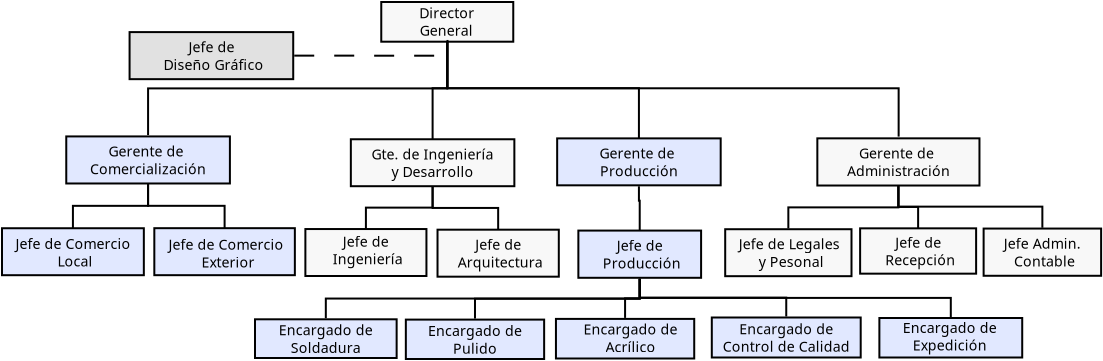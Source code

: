<?xml version="1.0" encoding="UTF-8"?>
<dia:diagram xmlns:dia="http://www.lysator.liu.se/~alla/dia/">
  <dia:layer name="Fondo" visible="true" active="true">
    <dia:object type="Standard - Box" version="0" id="O0">
      <dia:attribute name="obj_pos">
        <dia:point val="24.7,-28.785"/>
      </dia:attribute>
      <dia:attribute name="obj_bb">
        <dia:rectangle val="24.65,-28.835;31.35,-26.75"/>
      </dia:attribute>
      <dia:attribute name="elem_corner">
        <dia:point val="24.7,-28.785"/>
      </dia:attribute>
      <dia:attribute name="elem_width">
        <dia:real val="6.6"/>
      </dia:attribute>
      <dia:attribute name="elem_height">
        <dia:real val="1.985"/>
      </dia:attribute>
      <dia:attribute name="border_width">
        <dia:real val="0.1"/>
      </dia:attribute>
      <dia:attribute name="inner_color">
        <dia:color val="#f8f8f8"/>
      </dia:attribute>
      <dia:attribute name="show_background">
        <dia:boolean val="true"/>
      </dia:attribute>
    </dia:object>
    <dia:object type="Standard - Text" version="1" id="O1">
      <dia:attribute name="obj_pos">
        <dia:point val="28,-27.793"/>
      </dia:attribute>
      <dia:attribute name="obj_bb">
        <dia:rectangle val="28,-28.205;28,-27.38"/>
      </dia:attribute>
      <dia:attribute name="text">
        <dia:composite type="text">
          <dia:attribute name="string">
            <dia:string>##</dia:string>
          </dia:attribute>
          <dia:attribute name="font">
            <dia:font family="sans" style="0" name="Helvetica"/>
          </dia:attribute>
          <dia:attribute name="height">
            <dia:real val="0.885"/>
          </dia:attribute>
          <dia:attribute name="pos">
            <dia:point val="28,-27.547"/>
          </dia:attribute>
          <dia:attribute name="color">
            <dia:color val="#000000"/>
          </dia:attribute>
          <dia:attribute name="alignment">
            <dia:enum val="0"/>
          </dia:attribute>
        </dia:composite>
      </dia:attribute>
      <dia:attribute name="valign">
        <dia:enum val="2"/>
      </dia:attribute>
      <dia:connections>
        <dia:connection handle="0" to="O0" connection="8"/>
      </dia:connections>
    </dia:object>
    <dia:object type="Standard - Text" version="1" id="O2">
      <dia:attribute name="obj_pos">
        <dia:point val="28,-27.793"/>
      </dia:attribute>
      <dia:attribute name="obj_bb">
        <dia:rectangle val="28,-28.205;28,-27.38"/>
      </dia:attribute>
      <dia:attribute name="text">
        <dia:composite type="text">
          <dia:attribute name="string">
            <dia:string>##</dia:string>
          </dia:attribute>
          <dia:attribute name="font">
            <dia:font family="sans" style="0" name="Helvetica"/>
          </dia:attribute>
          <dia:attribute name="height">
            <dia:real val="0.885"/>
          </dia:attribute>
          <dia:attribute name="pos">
            <dia:point val="28,-27.547"/>
          </dia:attribute>
          <dia:attribute name="color">
            <dia:color val="#000000"/>
          </dia:attribute>
          <dia:attribute name="alignment">
            <dia:enum val="0"/>
          </dia:attribute>
        </dia:composite>
      </dia:attribute>
      <dia:attribute name="valign">
        <dia:enum val="2"/>
      </dia:attribute>
      <dia:connections>
        <dia:connection handle="0" to="O0" connection="8"/>
      </dia:connections>
    </dia:object>
    <dia:object type="Standard - ZigZagLine" version="1" id="O3">
      <dia:attribute name="obj_pos">
        <dia:point val="28,-26.8"/>
      </dia:attribute>
      <dia:attribute name="obj_bb">
        <dia:rectangle val="12.991,-26.85;28.05,-22.08"/>
      </dia:attribute>
      <dia:attribute name="orth_points">
        <dia:point val="28,-26.8"/>
        <dia:point val="28,-24.465"/>
        <dia:point val="13.041,-24.465"/>
        <dia:point val="13.041,-22.13"/>
      </dia:attribute>
      <dia:attribute name="orth_orient">
        <dia:enum val="1"/>
        <dia:enum val="0"/>
        <dia:enum val="1"/>
      </dia:attribute>
      <dia:attribute name="autorouting">
        <dia:boolean val="true"/>
      </dia:attribute>
      <dia:attribute name="line_width">
        <dia:real val="0.1"/>
      </dia:attribute>
      <dia:connections>
        <dia:connection handle="0" to="O0" connection="6"/>
      </dia:connections>
    </dia:object>
    <dia:object type="Standard - ZigZagLine" version="1" id="O4">
      <dia:attribute name="obj_pos">
        <dia:point val="28,-26.8"/>
      </dia:attribute>
      <dia:attribute name="obj_bb">
        <dia:rectangle val="27.217,-26.85;28.05,-21.872"/>
      </dia:attribute>
      <dia:attribute name="orth_points">
        <dia:point val="28,-26.8"/>
        <dia:point val="28,-24.475"/>
        <dia:point val="27.267,-24.475"/>
        <dia:point val="27.267,-21.922"/>
      </dia:attribute>
      <dia:attribute name="orth_orient">
        <dia:enum val="1"/>
        <dia:enum val="0"/>
        <dia:enum val="1"/>
      </dia:attribute>
      <dia:attribute name="autorouting">
        <dia:boolean val="false"/>
      </dia:attribute>
      <dia:attribute name="line_width">
        <dia:real val="0.1"/>
      </dia:attribute>
      <dia:connections>
        <dia:connection handle="0" to="O0" connection="6"/>
        <dia:connection handle="1" to="O39" connection="1"/>
      </dia:connections>
    </dia:object>
    <dia:object type="Standard - ZigZagLine" version="1" id="O5">
      <dia:attribute name="obj_pos">
        <dia:point val="28.012,-26.887"/>
      </dia:attribute>
      <dia:attribute name="obj_bb">
        <dia:rectangle val="27.962,-26.938;50.619,-22.005"/>
      </dia:attribute>
      <dia:attribute name="orth_points">
        <dia:point val="28.012,-26.887"/>
        <dia:point val="28.012,-24.471"/>
        <dia:point val="50.569,-24.471"/>
        <dia:point val="50.569,-22.055"/>
      </dia:attribute>
      <dia:attribute name="orth_orient">
        <dia:enum val="1"/>
        <dia:enum val="0"/>
        <dia:enum val="1"/>
      </dia:attribute>
      <dia:attribute name="autorouting">
        <dia:boolean val="true"/>
      </dia:attribute>
      <dia:attribute name="line_width">
        <dia:real val="0.1"/>
      </dia:attribute>
    </dia:object>
    <dia:object type="Standard - ZigZagLine" version="1" id="O6">
      <dia:attribute name="obj_pos">
        <dia:point val="37.583,-19.57"/>
      </dia:attribute>
      <dia:attribute name="obj_bb">
        <dia:rectangle val="37.533,-19.62;37.673,-17.306"/>
      </dia:attribute>
      <dia:attribute name="orth_points">
        <dia:point val="37.583,-19.57"/>
        <dia:point val="37.583,-18.85"/>
        <dia:point val="37.623,-18.85"/>
        <dia:point val="37.623,-17.356"/>
      </dia:attribute>
      <dia:attribute name="orth_orient">
        <dia:enum val="1"/>
        <dia:enum val="0"/>
        <dia:enum val="1"/>
      </dia:attribute>
      <dia:attribute name="autorouting">
        <dia:boolean val="false"/>
      </dia:attribute>
      <dia:attribute name="line_width">
        <dia:real val="0.1"/>
      </dia:attribute>
      <dia:connections>
        <dia:connection handle="0" to="O11" connection="8"/>
        <dia:connection handle="1" to="O29" connection="1"/>
      </dia:connections>
    </dia:object>
    <dia:object type="Standard - Box" version="0" id="O7">
      <dia:attribute name="obj_pos">
        <dia:point val="12.116,-27.28"/>
      </dia:attribute>
      <dia:attribute name="obj_bb">
        <dia:rectangle val="12.066,-27.33;20.347,-24.878"/>
      </dia:attribute>
      <dia:attribute name="elem_corner">
        <dia:point val="12.116,-27.28"/>
      </dia:attribute>
      <dia:attribute name="elem_width">
        <dia:real val="8.182"/>
      </dia:attribute>
      <dia:attribute name="elem_height">
        <dia:real val="2.353"/>
      </dia:attribute>
      <dia:attribute name="border_width">
        <dia:real val="0.1"/>
      </dia:attribute>
      <dia:attribute name="inner_color">
        <dia:color val="#e1e1e1"/>
      </dia:attribute>
      <dia:attribute name="show_background">
        <dia:boolean val="true"/>
      </dia:attribute>
    </dia:object>
    <dia:object type="Standard - Text" version="1" id="O8">
      <dia:attribute name="obj_pos">
        <dia:point val="27.95,-27.367"/>
      </dia:attribute>
      <dia:attribute name="obj_bb">
        <dia:rectangle val="26.331,-28.665;29.569,-26.07"/>
      </dia:attribute>
      <dia:attribute name="text">
        <dia:composite type="text">
          <dia:attribute name="string">
            <dia:string>#Director
 General 
#</dia:string>
          </dia:attribute>
          <dia:attribute name="font">
            <dia:font family="sans" style="0" name="Helvetica"/>
          </dia:attribute>
          <dia:attribute name="height">
            <dia:real val="0.885"/>
          </dia:attribute>
          <dia:attribute name="pos">
            <dia:point val="27.95,-28.007"/>
          </dia:attribute>
          <dia:attribute name="color">
            <dia:color val="#000000"/>
          </dia:attribute>
          <dia:attribute name="alignment">
            <dia:enum val="1"/>
          </dia:attribute>
        </dia:composite>
      </dia:attribute>
      <dia:attribute name="valign">
        <dia:enum val="2"/>
      </dia:attribute>
    </dia:object>
    <dia:object type="Standard - Text" version="1" id="O9">
      <dia:attribute name="obj_pos">
        <dia:point val="16.206,-26.104"/>
      </dia:attribute>
      <dia:attribute name="obj_bb">
        <dia:rectangle val="13.498,-26.959;18.915,-25.249"/>
      </dia:attribute>
      <dia:attribute name="text">
        <dia:composite type="text">
          <dia:attribute name="string">
            <dia:string>#Jefe de
 Diseño Gráfico#</dia:string>
          </dia:attribute>
          <dia:attribute name="font">
            <dia:font family="sans" style="0" name="Helvetica"/>
          </dia:attribute>
          <dia:attribute name="height">
            <dia:real val="0.885"/>
          </dia:attribute>
          <dia:attribute name="pos">
            <dia:point val="16.206,-26.301"/>
          </dia:attribute>
          <dia:attribute name="color">
            <dia:color val="#000000"/>
          </dia:attribute>
          <dia:attribute name="alignment">
            <dia:enum val="1"/>
          </dia:attribute>
        </dia:composite>
      </dia:attribute>
      <dia:attribute name="valign">
        <dia:enum val="2"/>
      </dia:attribute>
      <dia:connections>
        <dia:connection handle="0" to="O7" connection="8"/>
      </dia:connections>
    </dia:object>
    <dia:object type="Standard - ZigZagLine" version="1" id="O10">
      <dia:attribute name="obj_pos">
        <dia:point val="20.347,-26.104"/>
      </dia:attribute>
      <dia:attribute name="obj_bb">
        <dia:rectangle val="20.297,-26.154;28.209,-26.05"/>
      </dia:attribute>
      <dia:attribute name="orth_points">
        <dia:point val="20.347,-26.104"/>
        <dia:point val="24.253,-26.104"/>
        <dia:point val="24.253,-26.1"/>
        <dia:point val="28.159,-26.1"/>
      </dia:attribute>
      <dia:attribute name="orth_orient">
        <dia:enum val="0"/>
        <dia:enum val="1"/>
        <dia:enum val="0"/>
      </dia:attribute>
      <dia:attribute name="autorouting">
        <dia:boolean val="true"/>
      </dia:attribute>
      <dia:attribute name="line_width">
        <dia:real val="0.1"/>
      </dia:attribute>
      <dia:attribute name="line_style">
        <dia:enum val="1"/>
      </dia:attribute>
      <dia:connections>
        <dia:connection handle="0" to="O7" connection="8"/>
      </dia:connections>
    </dia:object>
    <dia:object type="Standard - Box" version="0" id="O11">
      <dia:attribute name="obj_pos">
        <dia:point val="33.495,-21.966"/>
      </dia:attribute>
      <dia:attribute name="obj_bb">
        <dia:rectangle val="33.445,-22.016;41.721,-19.569"/>
      </dia:attribute>
      <dia:attribute name="elem_corner">
        <dia:point val="33.495,-21.966"/>
      </dia:attribute>
      <dia:attribute name="elem_width">
        <dia:real val="8.176"/>
      </dia:attribute>
      <dia:attribute name="elem_height">
        <dia:real val="2.347"/>
      </dia:attribute>
      <dia:attribute name="border_width">
        <dia:real val="0.1"/>
      </dia:attribute>
      <dia:attribute name="inner_color">
        <dia:color val="#e1e8ff"/>
      </dia:attribute>
      <dia:attribute name="show_background">
        <dia:boolean val="true"/>
      </dia:attribute>
    </dia:object>
    <dia:object type="Standard - ZigZagLine" version="1" id="O12">
      <dia:attribute name="obj_pos">
        <dia:point val="37.583,-21.966"/>
      </dia:attribute>
      <dia:attribute name="obj_bb">
        <dia:rectangle val="27.95,-26.85;37.633,-21.916"/>
      </dia:attribute>
      <dia:attribute name="orth_points">
        <dia:point val="37.583,-21.966"/>
        <dia:point val="37.583,-24.475"/>
        <dia:point val="28,-24.475"/>
        <dia:point val="28,-26.8"/>
      </dia:attribute>
      <dia:attribute name="orth_orient">
        <dia:enum val="1"/>
        <dia:enum val="0"/>
        <dia:enum val="1"/>
      </dia:attribute>
      <dia:attribute name="autorouting">
        <dia:boolean val="false"/>
      </dia:attribute>
      <dia:attribute name="line_width">
        <dia:real val="0.1"/>
      </dia:attribute>
      <dia:connections>
        <dia:connection handle="0" to="O11" connection="1"/>
        <dia:connection handle="1" to="O0" connection="6"/>
      </dia:connections>
    </dia:object>
    <dia:object type="Standard - Text" version="1" id="O13">
      <dia:attribute name="obj_pos">
        <dia:point val="37.583,-20.793"/>
      </dia:attribute>
      <dia:attribute name="obj_bb">
        <dia:rectangle val="35.489,-21.648;39.676,-19.938"/>
      </dia:attribute>
      <dia:attribute name="text">
        <dia:composite type="text">
          <dia:attribute name="string">
            <dia:string>#Gerente de 
Producción#</dia:string>
          </dia:attribute>
          <dia:attribute name="font">
            <dia:font family="sans" style="0" name="Helvetica"/>
          </dia:attribute>
          <dia:attribute name="height">
            <dia:real val="0.885"/>
          </dia:attribute>
          <dia:attribute name="pos">
            <dia:point val="37.583,-20.99"/>
          </dia:attribute>
          <dia:attribute name="color">
            <dia:color val="#000000"/>
          </dia:attribute>
          <dia:attribute name="alignment">
            <dia:enum val="1"/>
          </dia:attribute>
        </dia:composite>
      </dia:attribute>
      <dia:attribute name="valign">
        <dia:enum val="2"/>
      </dia:attribute>
      <dia:connections>
        <dia:connection handle="0" to="O11" connection="8"/>
      </dia:connections>
    </dia:object>
    <dia:object type="Standard - Box" version="0" id="O14">
      <dia:attribute name="obj_pos">
        <dia:point val="18.387,-12.92"/>
      </dia:attribute>
      <dia:attribute name="obj_bb">
        <dia:rectangle val="18.337,-12.97;25.518,-10.935"/>
      </dia:attribute>
      <dia:attribute name="elem_corner">
        <dia:point val="18.387,-12.92"/>
      </dia:attribute>
      <dia:attribute name="elem_width">
        <dia:real val="7.082"/>
      </dia:attribute>
      <dia:attribute name="elem_height">
        <dia:real val="1.935"/>
      </dia:attribute>
      <dia:attribute name="border_width">
        <dia:real val="0.1"/>
      </dia:attribute>
      <dia:attribute name="inner_color">
        <dia:color val="#e1e8ff"/>
      </dia:attribute>
      <dia:attribute name="show_background">
        <dia:boolean val="true"/>
      </dia:attribute>
    </dia:object>
    <dia:object type="Standard - Text" version="1" id="O15">
      <dia:attribute name="obj_pos">
        <dia:point val="21.927,-11.953"/>
      </dia:attribute>
      <dia:attribute name="obj_bb">
        <dia:rectangle val="19.49,-12.807;24.365,-11.098"/>
      </dia:attribute>
      <dia:attribute name="text">
        <dia:composite type="text">
          <dia:attribute name="string">
            <dia:string>#Encargado de
Soldadura#</dia:string>
          </dia:attribute>
          <dia:attribute name="font">
            <dia:font family="sans" style="0" name="Helvetica"/>
          </dia:attribute>
          <dia:attribute name="height">
            <dia:real val="0.885"/>
          </dia:attribute>
          <dia:attribute name="pos">
            <dia:point val="21.927,-12.15"/>
          </dia:attribute>
          <dia:attribute name="color">
            <dia:color val="#000000"/>
          </dia:attribute>
          <dia:attribute name="alignment">
            <dia:enum val="1"/>
          </dia:attribute>
        </dia:composite>
      </dia:attribute>
      <dia:attribute name="valign">
        <dia:enum val="2"/>
      </dia:attribute>
      <dia:connections>
        <dia:connection handle="0" to="O14" connection="8"/>
      </dia:connections>
    </dia:object>
    <dia:object type="Standard - Box" version="0" id="O16">
      <dia:attribute name="obj_pos">
        <dia:point val="33.434,-12.94"/>
      </dia:attribute>
      <dia:attribute name="obj_bb">
        <dia:rectangle val="33.384,-12.99;40.398,-10.91"/>
      </dia:attribute>
      <dia:attribute name="elem_corner">
        <dia:point val="33.434,-12.94"/>
      </dia:attribute>
      <dia:attribute name="elem_width">
        <dia:real val="6.914"/>
      </dia:attribute>
      <dia:attribute name="elem_height">
        <dia:real val="1.98"/>
      </dia:attribute>
      <dia:attribute name="border_width">
        <dia:real val="0.1"/>
      </dia:attribute>
      <dia:attribute name="inner_color">
        <dia:color val="#e1e8ff"/>
      </dia:attribute>
      <dia:attribute name="show_background">
        <dia:boolean val="true"/>
      </dia:attribute>
    </dia:object>
    <dia:object type="Standard - Text" version="1" id="O17">
      <dia:attribute name="obj_pos">
        <dia:point val="37.163,-11.99"/>
      </dia:attribute>
      <dia:attribute name="obj_bb">
        <dia:rectangle val="34.725,-12.845;39.6,-11.135"/>
      </dia:attribute>
      <dia:attribute name="text">
        <dia:composite type="text">
          <dia:attribute name="string">
            <dia:string>#Encargado de
Acrílico#</dia:string>
          </dia:attribute>
          <dia:attribute name="font">
            <dia:font family="sans" style="0" name="Helvetica"/>
          </dia:attribute>
          <dia:attribute name="height">
            <dia:real val="0.885"/>
          </dia:attribute>
          <dia:attribute name="pos">
            <dia:point val="37.163,-12.187"/>
          </dia:attribute>
          <dia:attribute name="color">
            <dia:color val="#000000"/>
          </dia:attribute>
          <dia:attribute name="alignment">
            <dia:enum val="1"/>
          </dia:attribute>
        </dia:composite>
      </dia:attribute>
      <dia:attribute name="valign">
        <dia:enum val="2"/>
      </dia:attribute>
    </dia:object>
    <dia:object type="Standard - Box" version="0" id="O18">
      <dia:attribute name="obj_pos">
        <dia:point val="25.929,-12.905"/>
      </dia:attribute>
      <dia:attribute name="obj_bb">
        <dia:rectangle val="25.879,-12.955;32.894,-10.885"/>
      </dia:attribute>
      <dia:attribute name="elem_corner">
        <dia:point val="25.929,-12.905"/>
      </dia:attribute>
      <dia:attribute name="elem_width">
        <dia:real val="6.915"/>
      </dia:attribute>
      <dia:attribute name="elem_height">
        <dia:real val="1.97"/>
      </dia:attribute>
      <dia:attribute name="border_width">
        <dia:real val="0.1"/>
      </dia:attribute>
      <dia:attribute name="inner_color">
        <dia:color val="#e1e8ff"/>
      </dia:attribute>
      <dia:attribute name="show_background">
        <dia:boolean val="true"/>
      </dia:attribute>
    </dia:object>
    <dia:object type="Standard - Text" version="1" id="O19">
      <dia:attribute name="obj_pos">
        <dia:point val="29.386,-11.92"/>
      </dia:attribute>
      <dia:attribute name="obj_bb">
        <dia:rectangle val="26.949,-12.775;31.824,-11.065"/>
      </dia:attribute>
      <dia:attribute name="text">
        <dia:composite type="text">
          <dia:attribute name="string">
            <dia:string>#Encargado de
Pulido#</dia:string>
          </dia:attribute>
          <dia:attribute name="font">
            <dia:font family="sans" style="0" name="Helvetica"/>
          </dia:attribute>
          <dia:attribute name="height">
            <dia:real val="0.885"/>
          </dia:attribute>
          <dia:attribute name="pos">
            <dia:point val="29.386,-12.117"/>
          </dia:attribute>
          <dia:attribute name="color">
            <dia:color val="#000000"/>
          </dia:attribute>
          <dia:attribute name="alignment">
            <dia:enum val="1"/>
          </dia:attribute>
        </dia:composite>
      </dia:attribute>
      <dia:attribute name="valign">
        <dia:enum val="2"/>
      </dia:attribute>
      <dia:connections>
        <dia:connection handle="0" to="O18" connection="8"/>
      </dia:connections>
    </dia:object>
    <dia:object type="Standard - ZigZagLine" version="1" id="O20">
      <dia:attribute name="obj_pos">
        <dia:point val="36.891,-12.99"/>
      </dia:attribute>
      <dia:attribute name="obj_bb">
        <dia:rectangle val="36.841,-14.995;37.673,-12.94"/>
      </dia:attribute>
      <dia:attribute name="orth_points">
        <dia:point val="36.891,-12.99"/>
        <dia:point val="36.891,-13.967"/>
        <dia:point val="37.623,-13.967"/>
        <dia:point val="37.623,-14.945"/>
      </dia:attribute>
      <dia:attribute name="orth_orient">
        <dia:enum val="1"/>
        <dia:enum val="0"/>
        <dia:enum val="1"/>
      </dia:attribute>
      <dia:attribute name="autorouting">
        <dia:boolean val="true"/>
      </dia:attribute>
      <dia:attribute name="line_width">
        <dia:real val="0.1"/>
      </dia:attribute>
      <dia:connections>
        <dia:connection handle="0" to="O16" connection="8"/>
        <dia:connection handle="1" to="O29" connection="8"/>
      </dia:connections>
    </dia:object>
    <dia:object type="Standard - ZigZagLine" version="1" id="O21">
      <dia:attribute name="obj_pos">
        <dia:point val="29.386,-12.955"/>
      </dia:attribute>
      <dia:attribute name="obj_bb">
        <dia:rectangle val="29.336,-14.995;37.673,-12.905"/>
      </dia:attribute>
      <dia:attribute name="orth_points">
        <dia:point val="29.386,-12.955"/>
        <dia:point val="29.386,-13.95"/>
        <dia:point val="37.623,-13.95"/>
        <dia:point val="37.623,-14.945"/>
      </dia:attribute>
      <dia:attribute name="orth_orient">
        <dia:enum val="1"/>
        <dia:enum val="0"/>
        <dia:enum val="1"/>
      </dia:attribute>
      <dia:attribute name="autorouting">
        <dia:boolean val="true"/>
      </dia:attribute>
      <dia:attribute name="line_width">
        <dia:real val="0.1"/>
      </dia:attribute>
      <dia:connections>
        <dia:connection handle="0" to="O18" connection="8"/>
        <dia:connection handle="1" to="O29" connection="8"/>
      </dia:connections>
    </dia:object>
    <dia:object type="Standard - ZigZagLine" version="1" id="O22">
      <dia:attribute name="obj_pos">
        <dia:point val="21.927,-12.97"/>
      </dia:attribute>
      <dia:attribute name="obj_bb">
        <dia:rectangle val="21.878,-14.995;37.673,-12.921"/>
      </dia:attribute>
      <dia:attribute name="orth_points">
        <dia:point val="21.927,-12.97"/>
        <dia:point val="21.927,-13.958"/>
        <dia:point val="37.623,-13.958"/>
        <dia:point val="37.623,-14.945"/>
      </dia:attribute>
      <dia:attribute name="orth_orient">
        <dia:enum val="1"/>
        <dia:enum val="0"/>
        <dia:enum val="1"/>
      </dia:attribute>
      <dia:attribute name="autorouting">
        <dia:boolean val="true"/>
      </dia:attribute>
      <dia:attribute name="line_width">
        <dia:real val="0.1"/>
      </dia:attribute>
      <dia:connections>
        <dia:connection handle="0" to="O14" connection="8"/>
        <dia:connection handle="1" to="O29" connection="8"/>
      </dia:connections>
    </dia:object>
    <dia:object type="Standard - ZigZagLine" version="1" id="O23">
      <dia:attribute name="obj_pos">
        <dia:point val="44.949,-13.06"/>
      </dia:attribute>
      <dia:attribute name="obj_bb">
        <dia:rectangle val="37.573,-14.995;44.999,-13.01"/>
      </dia:attribute>
      <dia:attribute name="orth_points">
        <dia:point val="44.949,-13.06"/>
        <dia:point val="44.949,-14.002"/>
        <dia:point val="37.623,-14.002"/>
        <dia:point val="37.623,-14.945"/>
      </dia:attribute>
      <dia:attribute name="orth_orient">
        <dia:enum val="1"/>
        <dia:enum val="0"/>
        <dia:enum val="1"/>
      </dia:attribute>
      <dia:attribute name="autorouting">
        <dia:boolean val="true"/>
      </dia:attribute>
      <dia:attribute name="line_width">
        <dia:real val="0.1"/>
      </dia:attribute>
      <dia:connections>
        <dia:connection handle="0" to="O27" connection="8"/>
        <dia:connection handle="1" to="O29" connection="8"/>
      </dia:connections>
    </dia:object>
    <dia:object type="Standard - ZigZagLine" version="1" id="O24">
      <dia:attribute name="obj_pos">
        <dia:point val="53.177,-13.035"/>
      </dia:attribute>
      <dia:attribute name="obj_bb">
        <dia:rectangle val="37.573,-14.995;53.227,-12.985"/>
      </dia:attribute>
      <dia:attribute name="orth_points">
        <dia:point val="53.177,-13.035"/>
        <dia:point val="53.177,-13.99"/>
        <dia:point val="37.623,-13.99"/>
        <dia:point val="37.623,-14.945"/>
      </dia:attribute>
      <dia:attribute name="orth_orient">
        <dia:enum val="1"/>
        <dia:enum val="0"/>
        <dia:enum val="1"/>
      </dia:attribute>
      <dia:attribute name="autorouting">
        <dia:boolean val="true"/>
      </dia:attribute>
      <dia:attribute name="line_width">
        <dia:real val="0.1"/>
      </dia:attribute>
      <dia:connections>
        <dia:connection handle="0" to="O25" connection="8"/>
        <dia:connection handle="1" to="O29" connection="8"/>
      </dia:connections>
    </dia:object>
    <dia:object type="Standard - Box" version="0" id="O25">
      <dia:attribute name="obj_pos">
        <dia:point val="49.606,-12.985"/>
      </dia:attribute>
      <dia:attribute name="obj_bb">
        <dia:rectangle val="49.556,-13.035;56.798,-10.96"/>
      </dia:attribute>
      <dia:attribute name="elem_corner">
        <dia:point val="49.606,-12.985"/>
      </dia:attribute>
      <dia:attribute name="elem_width">
        <dia:real val="7.142"/>
      </dia:attribute>
      <dia:attribute name="elem_height">
        <dia:real val="1.975"/>
      </dia:attribute>
      <dia:attribute name="border_width">
        <dia:real val="0.1"/>
      </dia:attribute>
      <dia:attribute name="inner_color">
        <dia:color val="#e1e8ff"/>
      </dia:attribute>
      <dia:attribute name="show_background">
        <dia:boolean val="true"/>
      </dia:attribute>
    </dia:object>
    <dia:object type="Standard - Text" version="1" id="O26">
      <dia:attribute name="obj_pos">
        <dia:point val="53.127,-12.072"/>
      </dia:attribute>
      <dia:attribute name="obj_bb">
        <dia:rectangle val="50.69,-12.927;55.565,-11.218"/>
      </dia:attribute>
      <dia:attribute name="text">
        <dia:composite type="text">
          <dia:attribute name="string">
            <dia:string>#Encargado de
Expedición#</dia:string>
          </dia:attribute>
          <dia:attribute name="font">
            <dia:font family="sans" style="0" name="Helvetica"/>
          </dia:attribute>
          <dia:attribute name="height">
            <dia:real val="0.885"/>
          </dia:attribute>
          <dia:attribute name="pos">
            <dia:point val="53.127,-12.27"/>
          </dia:attribute>
          <dia:attribute name="color">
            <dia:color val="#000000"/>
          </dia:attribute>
          <dia:attribute name="alignment">
            <dia:enum val="1"/>
          </dia:attribute>
        </dia:composite>
      </dia:attribute>
      <dia:attribute name="valign">
        <dia:enum val="2"/>
      </dia:attribute>
    </dia:object>
    <dia:object type="Standard - Box" version="0" id="O27">
      <dia:attribute name="obj_pos">
        <dia:point val="41.227,-13.01"/>
      </dia:attribute>
      <dia:attribute name="obj_bb">
        <dia:rectangle val="41.176,-13.06;48.722,-10.96"/>
      </dia:attribute>
      <dia:attribute name="elem_corner">
        <dia:point val="41.227,-13.01"/>
      </dia:attribute>
      <dia:attribute name="elem_width">
        <dia:real val="7.445"/>
      </dia:attribute>
      <dia:attribute name="elem_height">
        <dia:real val="2.0"/>
      </dia:attribute>
      <dia:attribute name="border_width">
        <dia:real val="0.1"/>
      </dia:attribute>
      <dia:attribute name="inner_color">
        <dia:color val="#e1e8ff"/>
      </dia:attribute>
      <dia:attribute name="show_background">
        <dia:boolean val="true"/>
      </dia:attribute>
    </dia:object>
    <dia:object type="Standard - Text" version="1" id="O28">
      <dia:attribute name="obj_pos">
        <dia:point val="44.949,-12.01"/>
      </dia:attribute>
      <dia:attribute name="obj_bb">
        <dia:rectangle val="41.673,-12.865;48.225,-11.155"/>
      </dia:attribute>
      <dia:attribute name="text">
        <dia:composite type="text">
          <dia:attribute name="string">
            <dia:string>#Encargado de
Control de Calidad#</dia:string>
          </dia:attribute>
          <dia:attribute name="font">
            <dia:font family="sans" style="0" name="Helvetica"/>
          </dia:attribute>
          <dia:attribute name="height">
            <dia:real val="0.885"/>
          </dia:attribute>
          <dia:attribute name="pos">
            <dia:point val="44.949,-12.207"/>
          </dia:attribute>
          <dia:attribute name="color">
            <dia:color val="#000000"/>
          </dia:attribute>
          <dia:attribute name="alignment">
            <dia:enum val="1"/>
          </dia:attribute>
        </dia:composite>
      </dia:attribute>
      <dia:attribute name="valign">
        <dia:enum val="2"/>
      </dia:attribute>
      <dia:connections>
        <dia:connection handle="0" to="O27" connection="8"/>
      </dia:connections>
    </dia:object>
    <dia:object type="Standard - Box" version="0" id="O29">
      <dia:attribute name="obj_pos">
        <dia:point val="34.555,-17.356"/>
      </dia:attribute>
      <dia:attribute name="obj_bb">
        <dia:rectangle val="34.505,-17.406;40.741,-14.945"/>
      </dia:attribute>
      <dia:attribute name="elem_corner">
        <dia:point val="34.555,-17.356"/>
      </dia:attribute>
      <dia:attribute name="elem_width">
        <dia:real val="6.137"/>
      </dia:attribute>
      <dia:attribute name="elem_height">
        <dia:real val="2.361"/>
      </dia:attribute>
      <dia:attribute name="border_width">
        <dia:real val="0.1"/>
      </dia:attribute>
      <dia:attribute name="inner_color">
        <dia:color val="#e1e8ff"/>
      </dia:attribute>
      <dia:attribute name="show_background">
        <dia:boolean val="true"/>
      </dia:attribute>
    </dia:object>
    <dia:object type="Standard - Text" version="1" id="O30">
      <dia:attribute name="obj_pos">
        <dia:point val="37.623,-16.175"/>
      </dia:attribute>
      <dia:attribute name="obj_bb">
        <dia:rectangle val="35.572,-17.03;39.674,-15.32"/>
      </dia:attribute>
      <dia:attribute name="text">
        <dia:composite type="text">
          <dia:attribute name="string">
            <dia:string>#Jefe de
 Producción#</dia:string>
          </dia:attribute>
          <dia:attribute name="font">
            <dia:font family="sans" style="0" name="Helvetica"/>
          </dia:attribute>
          <dia:attribute name="height">
            <dia:real val="0.885"/>
          </dia:attribute>
          <dia:attribute name="pos">
            <dia:point val="37.623,-16.373"/>
          </dia:attribute>
          <dia:attribute name="color">
            <dia:color val="#000000"/>
          </dia:attribute>
          <dia:attribute name="alignment">
            <dia:enum val="1"/>
          </dia:attribute>
        </dia:composite>
      </dia:attribute>
      <dia:attribute name="valign">
        <dia:enum val="2"/>
      </dia:attribute>
      <dia:connections>
        <dia:connection handle="0" to="O29" connection="8"/>
      </dia:connections>
    </dia:object>
    <dia:object type="Standard - ZigZagLine" version="1" id="O31">
      <dia:attribute name="obj_pos">
        <dia:point val="13.041,-19.712"/>
      </dia:attribute>
      <dia:attribute name="obj_bb">
        <dia:rectangle val="12.991,-19.762;16.917,-17.426"/>
      </dia:attribute>
      <dia:attribute name="orth_points">
        <dia:point val="13.041,-19.712"/>
        <dia:point val="13.041,-18.594"/>
        <dia:point val="16.867,-18.594"/>
        <dia:point val="16.867,-17.476"/>
      </dia:attribute>
      <dia:attribute name="orth_orient">
        <dia:enum val="1"/>
        <dia:enum val="0"/>
        <dia:enum val="1"/>
      </dia:attribute>
      <dia:attribute name="autorouting">
        <dia:boolean val="true"/>
      </dia:attribute>
      <dia:attribute name="line_width">
        <dia:real val="0.1"/>
      </dia:attribute>
    </dia:object>
    <dia:object type="Standard - ZigZagLine" version="1" id="O32">
      <dia:attribute name="obj_pos">
        <dia:point val="13.041,-19.712"/>
      </dia:attribute>
      <dia:attribute name="obj_bb">
        <dia:rectangle val="9.233,-19.762;13.091,-17.423"/>
      </dia:attribute>
      <dia:attribute name="orth_points">
        <dia:point val="13.041,-19.712"/>
        <dia:point val="13.041,-18.593"/>
        <dia:point val="9.283,-18.593"/>
        <dia:point val="9.283,-17.473"/>
      </dia:attribute>
      <dia:attribute name="orth_orient">
        <dia:enum val="1"/>
        <dia:enum val="0"/>
        <dia:enum val="1"/>
      </dia:attribute>
      <dia:attribute name="autorouting">
        <dia:boolean val="true"/>
      </dia:attribute>
      <dia:attribute name="line_width">
        <dia:real val="0.1"/>
      </dia:attribute>
    </dia:object>
    <dia:object type="Standard - Box" version="0" id="O33">
      <dia:attribute name="obj_pos">
        <dia:point val="13.353,-17.476"/>
      </dia:attribute>
      <dia:attribute name="obj_bb">
        <dia:rectangle val="13.303,-17.526;20.43,-15.076"/>
      </dia:attribute>
      <dia:attribute name="elem_corner">
        <dia:point val="13.353,-17.476"/>
      </dia:attribute>
      <dia:attribute name="elem_width">
        <dia:real val="7.027"/>
      </dia:attribute>
      <dia:attribute name="elem_height">
        <dia:real val="2.35"/>
      </dia:attribute>
      <dia:attribute name="border_width">
        <dia:real val="0.1"/>
      </dia:attribute>
      <dia:attribute name="inner_color">
        <dia:color val="#e1e8ff"/>
      </dia:attribute>
      <dia:attribute name="show_background">
        <dia:boolean val="true"/>
      </dia:attribute>
    </dia:object>
    <dia:object type="Standard - Text" version="1" id="O34">
      <dia:attribute name="obj_pos">
        <dia:point val="16.942,-16.226"/>
      </dia:attribute>
      <dia:attribute name="obj_bb">
        <dia:rectangle val="13.935,-17.081;19.948,-15.371"/>
      </dia:attribute>
      <dia:attribute name="text">
        <dia:composite type="text">
          <dia:attribute name="string">
            <dia:string>#Jefe de Comercio
 Exterior#</dia:string>
          </dia:attribute>
          <dia:attribute name="font">
            <dia:font family="sans" style="0" name="Helvetica"/>
          </dia:attribute>
          <dia:attribute name="height">
            <dia:real val="0.885"/>
          </dia:attribute>
          <dia:attribute name="pos">
            <dia:point val="16.942,-16.423"/>
          </dia:attribute>
          <dia:attribute name="color">
            <dia:color val="#000000"/>
          </dia:attribute>
          <dia:attribute name="alignment">
            <dia:enum val="1"/>
          </dia:attribute>
        </dia:composite>
      </dia:attribute>
      <dia:attribute name="valign">
        <dia:enum val="2"/>
      </dia:attribute>
    </dia:object>
    <dia:object type="Standard - Box" version="0" id="O35">
      <dia:attribute name="obj_pos">
        <dia:point val="5.737,-17.473"/>
      </dia:attribute>
      <dia:attribute name="obj_bb">
        <dia:rectangle val="5.687,-17.523;12.879,-15.076"/>
      </dia:attribute>
      <dia:attribute name="elem_corner">
        <dia:point val="5.737,-17.473"/>
      </dia:attribute>
      <dia:attribute name="elem_width">
        <dia:real val="7.092"/>
      </dia:attribute>
      <dia:attribute name="elem_height">
        <dia:real val="2.348"/>
      </dia:attribute>
      <dia:attribute name="border_width">
        <dia:real val="0.1"/>
      </dia:attribute>
      <dia:attribute name="inner_color">
        <dia:color val="#e1e8ff"/>
      </dia:attribute>
      <dia:attribute name="show_background">
        <dia:boolean val="true"/>
      </dia:attribute>
    </dia:object>
    <dia:object type="Standard - Text" version="1" id="O36">
      <dia:attribute name="obj_pos">
        <dia:point val="9.383,-16.274"/>
      </dia:attribute>
      <dia:attribute name="obj_bb">
        <dia:rectangle val="6.264,-17.129;12.502,-15.42"/>
      </dia:attribute>
      <dia:attribute name="text">
        <dia:composite type="text">
          <dia:attribute name="string">
            <dia:string>#Jefe de Comercio 
Local#</dia:string>
          </dia:attribute>
          <dia:attribute name="font">
            <dia:font family="sans" style="0" name="Helvetica"/>
          </dia:attribute>
          <dia:attribute name="height">
            <dia:real val="0.885"/>
          </dia:attribute>
          <dia:attribute name="pos">
            <dia:point val="9.383,-16.472"/>
          </dia:attribute>
          <dia:attribute name="color">
            <dia:color val="#000000"/>
          </dia:attribute>
          <dia:attribute name="alignment">
            <dia:enum val="1"/>
          </dia:attribute>
        </dia:composite>
      </dia:attribute>
      <dia:attribute name="valign">
        <dia:enum val="2"/>
      </dia:attribute>
    </dia:object>
    <dia:object type="Standard - Box" version="0" id="O37">
      <dia:attribute name="obj_pos">
        <dia:point val="8.95,-22.064"/>
      </dia:attribute>
      <dia:attribute name="obj_bb">
        <dia:rectangle val="8.9,-22.114;17.182,-19.662"/>
      </dia:attribute>
      <dia:attribute name="elem_corner">
        <dia:point val="8.95,-22.064"/>
      </dia:attribute>
      <dia:attribute name="elem_width">
        <dia:real val="8.182"/>
      </dia:attribute>
      <dia:attribute name="elem_height">
        <dia:real val="2.353"/>
      </dia:attribute>
      <dia:attribute name="border_width">
        <dia:real val="0.1"/>
      </dia:attribute>
      <dia:attribute name="inner_color">
        <dia:color val="#e1e8ff"/>
      </dia:attribute>
      <dia:attribute name="show_background">
        <dia:boolean val="true"/>
      </dia:attribute>
    </dia:object>
    <dia:object type="Standard - Text" version="1" id="O38">
      <dia:attribute name="obj_pos">
        <dia:point val="13.041,-20.888"/>
      </dia:attribute>
      <dia:attribute name="obj_bb">
        <dia:rectangle val="10.031,-21.743;16.051,-20.033"/>
      </dia:attribute>
      <dia:attribute name="text">
        <dia:composite type="text">
          <dia:attribute name="string">
            <dia:string>#Gerente de 
Comercialización#</dia:string>
          </dia:attribute>
          <dia:attribute name="font">
            <dia:font family="sans" style="0" name="Helvetica"/>
          </dia:attribute>
          <dia:attribute name="height">
            <dia:real val="0.885"/>
          </dia:attribute>
          <dia:attribute name="pos">
            <dia:point val="13.041,-21.085"/>
          </dia:attribute>
          <dia:attribute name="color">
            <dia:color val="#000000"/>
          </dia:attribute>
          <dia:attribute name="alignment">
            <dia:enum val="1"/>
          </dia:attribute>
        </dia:composite>
      </dia:attribute>
      <dia:attribute name="valign">
        <dia:enum val="2"/>
      </dia:attribute>
      <dia:connections>
        <dia:connection handle="0" to="O37" connection="8"/>
      </dia:connections>
    </dia:object>
    <dia:object type="Standard - Box" version="0" id="O39">
      <dia:attribute name="obj_pos">
        <dia:point val="23.179,-21.922"/>
      </dia:attribute>
      <dia:attribute name="obj_bb">
        <dia:rectangle val="23.129,-21.972;31.405,-19.525"/>
      </dia:attribute>
      <dia:attribute name="elem_corner">
        <dia:point val="23.179,-21.922"/>
      </dia:attribute>
      <dia:attribute name="elem_width">
        <dia:real val="8.176"/>
      </dia:attribute>
      <dia:attribute name="elem_height">
        <dia:real val="2.347"/>
      </dia:attribute>
      <dia:attribute name="border_width">
        <dia:real val="0.1"/>
      </dia:attribute>
      <dia:attribute name="inner_color">
        <dia:color val="#f8f8f8"/>
      </dia:attribute>
      <dia:attribute name="show_background">
        <dia:boolean val="true"/>
      </dia:attribute>
    </dia:object>
    <dia:object type="Standard - Text" version="1" id="O40">
      <dia:attribute name="obj_pos">
        <dia:point val="27.267,-20.749"/>
      </dia:attribute>
      <dia:attribute name="obj_bb">
        <dia:rectangle val="24.084,-21.604;30.449,-19.894"/>
      </dia:attribute>
      <dia:attribute name="text">
        <dia:composite type="text">
          <dia:attribute name="string">
            <dia:string>#Gte. de Ingeniería
y Desarrollo#</dia:string>
          </dia:attribute>
          <dia:attribute name="font">
            <dia:font family="sans" style="0" name="Helvetica"/>
          </dia:attribute>
          <dia:attribute name="height">
            <dia:real val="0.885"/>
          </dia:attribute>
          <dia:attribute name="pos">
            <dia:point val="27.267,-20.946"/>
          </dia:attribute>
          <dia:attribute name="color">
            <dia:color val="#000000"/>
          </dia:attribute>
          <dia:attribute name="alignment">
            <dia:enum val="1"/>
          </dia:attribute>
        </dia:composite>
      </dia:attribute>
      <dia:attribute name="valign">
        <dia:enum val="2"/>
      </dia:attribute>
      <dia:connections>
        <dia:connection handle="0" to="O39" connection="8"/>
      </dia:connections>
    </dia:object>
    <dia:object type="Standard - Box" version="0" id="O41">
      <dia:attribute name="obj_pos">
        <dia:point val="20.906,-17.433"/>
      </dia:attribute>
      <dia:attribute name="obj_bb">
        <dia:rectangle val="20.856,-17.483;27.009,-15.036"/>
      </dia:attribute>
      <dia:attribute name="elem_corner">
        <dia:point val="20.906,-17.433"/>
      </dia:attribute>
      <dia:attribute name="elem_width">
        <dia:real val="6.053"/>
      </dia:attribute>
      <dia:attribute name="elem_height">
        <dia:real val="2.348"/>
      </dia:attribute>
      <dia:attribute name="border_width">
        <dia:real val="0.1"/>
      </dia:attribute>
      <dia:attribute name="inner_color">
        <dia:color val="#f8f8f8"/>
      </dia:attribute>
      <dia:attribute name="show_background">
        <dia:boolean val="true"/>
      </dia:attribute>
    </dia:object>
    <dia:object type="Standard - Box" version="0" id="O42">
      <dia:attribute name="obj_pos">
        <dia:point val="27.513,-17.401"/>
      </dia:attribute>
      <dia:attribute name="obj_bb">
        <dia:rectangle val="27.463,-17.451;33.627,-15.001"/>
      </dia:attribute>
      <dia:attribute name="elem_corner">
        <dia:point val="27.513,-17.401"/>
      </dia:attribute>
      <dia:attribute name="elem_width">
        <dia:real val="6.064"/>
      </dia:attribute>
      <dia:attribute name="elem_height">
        <dia:real val="2.35"/>
      </dia:attribute>
      <dia:attribute name="border_width">
        <dia:real val="0.1"/>
      </dia:attribute>
      <dia:attribute name="inner_color">
        <dia:color val="#f8f8f8"/>
      </dia:attribute>
      <dia:attribute name="show_background">
        <dia:boolean val="true"/>
      </dia:attribute>
    </dia:object>
    <dia:object type="Standard - ZigZagLine" version="1" id="O43">
      <dia:attribute name="obj_pos">
        <dia:point val="27.267,-19.575"/>
      </dia:attribute>
      <dia:attribute name="obj_bb">
        <dia:rectangle val="27.217,-19.625;30.595,-17.351"/>
      </dia:attribute>
      <dia:attribute name="orth_points">
        <dia:point val="27.267,-19.575"/>
        <dia:point val="27.267,-18.488"/>
        <dia:point val="30.545,-18.488"/>
        <dia:point val="30.545,-17.401"/>
      </dia:attribute>
      <dia:attribute name="orth_orient">
        <dia:enum val="1"/>
        <dia:enum val="0"/>
        <dia:enum val="1"/>
      </dia:attribute>
      <dia:attribute name="autorouting">
        <dia:boolean val="true"/>
      </dia:attribute>
      <dia:attribute name="line_width">
        <dia:real val="0.1"/>
      </dia:attribute>
      <dia:connections>
        <dia:connection handle="0" to="O39" connection="6"/>
        <dia:connection handle="1" to="O42" connection="1"/>
      </dia:connections>
    </dia:object>
    <dia:object type="Standard - ZigZagLine" version="1" id="O44">
      <dia:attribute name="obj_pos">
        <dia:point val="27.267,-19.575"/>
      </dia:attribute>
      <dia:attribute name="obj_bb">
        <dia:rectangle val="23.882,-19.625;27.317,-17.384"/>
      </dia:attribute>
      <dia:attribute name="orth_points">
        <dia:point val="27.267,-19.575"/>
        <dia:point val="27.267,-18.504"/>
        <dia:point val="23.932,-18.504"/>
        <dia:point val="23.932,-17.433"/>
      </dia:attribute>
      <dia:attribute name="orth_orient">
        <dia:enum val="1"/>
        <dia:enum val="0"/>
        <dia:enum val="1"/>
      </dia:attribute>
      <dia:attribute name="autorouting">
        <dia:boolean val="true"/>
      </dia:attribute>
      <dia:attribute name="line_width">
        <dia:real val="0.1"/>
      </dia:attribute>
      <dia:connections>
        <dia:connection handle="0" to="O39" connection="6"/>
        <dia:connection handle="1" to="O41" connection="1"/>
      </dia:connections>
    </dia:object>
    <dia:object type="Standard - Text" version="1" id="O45">
      <dia:attribute name="obj_pos">
        <dia:point val="24.019,-16.385"/>
      </dia:attribute>
      <dia:attribute name="obj_bb">
        <dia:rectangle val="22.247,-17.24;25.791,-15.53"/>
      </dia:attribute>
      <dia:attribute name="text">
        <dia:composite type="text">
          <dia:attribute name="string">
            <dia:string>#Jefe de 
Ingeniería#</dia:string>
          </dia:attribute>
          <dia:attribute name="font">
            <dia:font family="sans" style="0" name="Helvetica"/>
          </dia:attribute>
          <dia:attribute name="height">
            <dia:real val="0.885"/>
          </dia:attribute>
          <dia:attribute name="pos">
            <dia:point val="24.019,-16.582"/>
          </dia:attribute>
          <dia:attribute name="color">
            <dia:color val="#000000"/>
          </dia:attribute>
          <dia:attribute name="alignment">
            <dia:enum val="1"/>
          </dia:attribute>
        </dia:composite>
      </dia:attribute>
      <dia:attribute name="valign">
        <dia:enum val="2"/>
      </dia:attribute>
    </dia:object>
    <dia:object type="Standard - Text" version="1" id="O46">
      <dia:attribute name="obj_pos">
        <dia:point val="30.545,-16.226"/>
      </dia:attribute>
      <dia:attribute name="obj_bb">
        <dia:rectangle val="28.227,-17.081;32.862,-15.371"/>
      </dia:attribute>
      <dia:attribute name="text">
        <dia:composite type="text">
          <dia:attribute name="string">
            <dia:string>#Jefe de
 Arquitectura#</dia:string>
          </dia:attribute>
          <dia:attribute name="font">
            <dia:font family="sans" style="0" name="Helvetica"/>
          </dia:attribute>
          <dia:attribute name="height">
            <dia:real val="0.885"/>
          </dia:attribute>
          <dia:attribute name="pos">
            <dia:point val="30.545,-16.423"/>
          </dia:attribute>
          <dia:attribute name="color">
            <dia:color val="#000000"/>
          </dia:attribute>
          <dia:attribute name="alignment">
            <dia:enum val="1"/>
          </dia:attribute>
        </dia:composite>
      </dia:attribute>
      <dia:attribute name="valign">
        <dia:enum val="2"/>
      </dia:attribute>
      <dia:connections>
        <dia:connection handle="0" to="O42" connection="8"/>
      </dia:connections>
    </dia:object>
    <dia:object type="Standard - Box" version="0" id="O47">
      <dia:attribute name="obj_pos">
        <dia:point val="46.504,-21.968"/>
      </dia:attribute>
      <dia:attribute name="obj_bb">
        <dia:rectangle val="46.454,-22.018;54.659,-19.558"/>
      </dia:attribute>
      <dia:attribute name="elem_corner">
        <dia:point val="46.504,-21.968"/>
      </dia:attribute>
      <dia:attribute name="elem_width">
        <dia:real val="8.106"/>
      </dia:attribute>
      <dia:attribute name="elem_height">
        <dia:real val="2.359"/>
      </dia:attribute>
      <dia:attribute name="border_width">
        <dia:real val="0.1"/>
      </dia:attribute>
      <dia:attribute name="inner_color">
        <dia:color val="#f8f8f8"/>
      </dia:attribute>
      <dia:attribute name="show_background">
        <dia:boolean val="true"/>
      </dia:attribute>
    </dia:object>
    <dia:group>
      <dia:object type="Standard - Box" version="0" id="O48">
        <dia:attribute name="obj_pos">
          <dia:point val="41.897,-17.424"/>
        </dia:attribute>
        <dia:attribute name="obj_bb">
          <dia:rectangle val="41.846,-17.474;48.261,-15.027"/>
        </dia:attribute>
        <dia:attribute name="elem_corner">
          <dia:point val="41.897,-17.424"/>
        </dia:attribute>
        <dia:attribute name="elem_width">
          <dia:real val="6.315"/>
        </dia:attribute>
        <dia:attribute name="elem_height">
          <dia:real val="2.348"/>
        </dia:attribute>
        <dia:attribute name="border_width">
          <dia:real val="0.1"/>
        </dia:attribute>
        <dia:attribute name="inner_color">
          <dia:color val="#f8f8f8"/>
        </dia:attribute>
        <dia:attribute name="show_background">
          <dia:boolean val="true"/>
        </dia:attribute>
      </dia:object>
      <dia:object type="Standard - Text" version="1" id="O49">
        <dia:attribute name="obj_pos">
          <dia:point val="45.204,-16.25"/>
        </dia:attribute>
        <dia:attribute name="obj_bb">
          <dia:rectangle val="42.407,-17.105;48.002,-15.395"/>
        </dia:attribute>
        <dia:attribute name="text">
          <dia:composite type="text">
            <dia:attribute name="string">
              <dia:string>#Jefe de Legales 
y Pesonal#</dia:string>
            </dia:attribute>
            <dia:attribute name="font">
              <dia:font family="sans" style="0" name="Helvetica"/>
            </dia:attribute>
            <dia:attribute name="height">
              <dia:real val="0.885"/>
            </dia:attribute>
            <dia:attribute name="pos">
              <dia:point val="45.204,-16.448"/>
            </dia:attribute>
            <dia:attribute name="color">
              <dia:color val="#000000"/>
            </dia:attribute>
            <dia:attribute name="alignment">
              <dia:enum val="1"/>
            </dia:attribute>
          </dia:composite>
        </dia:attribute>
        <dia:attribute name="valign">
          <dia:enum val="2"/>
        </dia:attribute>
      </dia:object>
    </dia:group>
    <dia:group>
      <dia:object type="Standard - Box" version="0" id="O50">
        <dia:attribute name="obj_pos">
          <dia:point val="48.643,-17.468"/>
        </dia:attribute>
        <dia:attribute name="obj_bb">
          <dia:rectangle val="48.593,-17.518;54.493,-15.152"/>
        </dia:attribute>
        <dia:attribute name="elem_corner">
          <dia:point val="48.643,-17.468"/>
        </dia:attribute>
        <dia:attribute name="elem_width">
          <dia:real val="5.8"/>
        </dia:attribute>
        <dia:attribute name="elem_height">
          <dia:real val="2.266"/>
        </dia:attribute>
        <dia:attribute name="border_width">
          <dia:real val="0.1"/>
        </dia:attribute>
        <dia:attribute name="inner_color">
          <dia:color val="#f8f8f8"/>
        </dia:attribute>
        <dia:attribute name="show_background">
          <dia:boolean val="true"/>
        </dia:attribute>
      </dia:object>
      <dia:object type="Standard - Text" version="1" id="O51">
        <dia:attribute name="obj_pos">
          <dia:point val="51.543,-16.335"/>
        </dia:attribute>
        <dia:attribute name="obj_bb">
          <dia:rectangle val="49.612,-17.19;53.474,-15.48"/>
        </dia:attribute>
        <dia:attribute name="text">
          <dia:composite type="text">
            <dia:attribute name="string">
              <dia:string>#Jefe de
 Recepción#</dia:string>
            </dia:attribute>
            <dia:attribute name="font">
              <dia:font family="sans" style="0" name="Helvetica"/>
            </dia:attribute>
            <dia:attribute name="height">
              <dia:real val="0.885"/>
            </dia:attribute>
            <dia:attribute name="pos">
              <dia:point val="51.543,-16.532"/>
            </dia:attribute>
            <dia:attribute name="color">
              <dia:color val="#000000"/>
            </dia:attribute>
            <dia:attribute name="alignment">
              <dia:enum val="1"/>
            </dia:attribute>
          </dia:composite>
        </dia:attribute>
        <dia:attribute name="valign">
          <dia:enum val="2"/>
        </dia:attribute>
        <dia:connections>
          <dia:connection handle="0" to="O50" connection="8"/>
        </dia:connections>
      </dia:object>
    </dia:group>
    <dia:object type="Standard - Box" version="0" id="O52">
      <dia:attribute name="obj_pos">
        <dia:point val="54.818,-17.457"/>
      </dia:attribute>
      <dia:attribute name="obj_bb">
        <dia:rectangle val="54.768,-17.507;60.743,-15.046"/>
      </dia:attribute>
      <dia:attribute name="elem_corner">
        <dia:point val="54.818,-17.457"/>
      </dia:attribute>
      <dia:attribute name="elem_width">
        <dia:real val="5.875"/>
      </dia:attribute>
      <dia:attribute name="elem_height">
        <dia:real val="2.361"/>
      </dia:attribute>
      <dia:attribute name="border_width">
        <dia:real val="0.1"/>
      </dia:attribute>
      <dia:attribute name="inner_color">
        <dia:color val="#f8f8f8"/>
      </dia:attribute>
      <dia:attribute name="show_background">
        <dia:boolean val="true"/>
      </dia:attribute>
    </dia:object>
    <dia:object type="Standard - Text" version="1" id="O53">
      <dia:attribute name="obj_pos">
        <dia:point val="57.755,-16.276"/>
      </dia:attribute>
      <dia:attribute name="obj_bb">
        <dia:rectangle val="55.737,-17.131;59.774,-15.421"/>
      </dia:attribute>
      <dia:attribute name="text">
        <dia:composite type="text">
          <dia:attribute name="string">
            <dia:string>#Jefe Admin.
 Contable#</dia:string>
          </dia:attribute>
          <dia:attribute name="font">
            <dia:font family="sans" style="0" name="Helvetica"/>
          </dia:attribute>
          <dia:attribute name="height">
            <dia:real val="0.885"/>
          </dia:attribute>
          <dia:attribute name="pos">
            <dia:point val="57.755,-16.474"/>
          </dia:attribute>
          <dia:attribute name="color">
            <dia:color val="#000000"/>
          </dia:attribute>
          <dia:attribute name="alignment">
            <dia:enum val="1"/>
          </dia:attribute>
        </dia:composite>
      </dia:attribute>
      <dia:attribute name="valign">
        <dia:enum val="2"/>
      </dia:attribute>
      <dia:connections>
        <dia:connection handle="0" to="O52" connection="8"/>
      </dia:connections>
    </dia:object>
    <dia:object type="Standard - Text" version="1" id="O54">
      <dia:attribute name="obj_pos">
        <dia:point val="50.557,-20.788"/>
      </dia:attribute>
      <dia:attribute name="obj_bb">
        <dia:rectangle val="47.909,-21.643;53.204,-19.933"/>
      </dia:attribute>
      <dia:attribute name="text">
        <dia:composite type="text">
          <dia:attribute name="string">
            <dia:string>#Gerente de 
Administración#</dia:string>
          </dia:attribute>
          <dia:attribute name="font">
            <dia:font family="sans" style="0" name="Helvetica"/>
          </dia:attribute>
          <dia:attribute name="height">
            <dia:real val="0.885"/>
          </dia:attribute>
          <dia:attribute name="pos">
            <dia:point val="50.557,-20.986"/>
          </dia:attribute>
          <dia:attribute name="color">
            <dia:color val="#000000"/>
          </dia:attribute>
          <dia:attribute name="alignment">
            <dia:enum val="1"/>
          </dia:attribute>
        </dia:composite>
      </dia:attribute>
      <dia:attribute name="valign">
        <dia:enum val="2"/>
      </dia:attribute>
    </dia:object>
    <dia:object type="Standard - ZigZagLine" version="1" id="O55">
      <dia:attribute name="obj_pos">
        <dia:point val="50.557,-19.608"/>
      </dia:attribute>
      <dia:attribute name="obj_bb">
        <dia:rectangle val="50.507,-19.659;57.805,-17.447"/>
      </dia:attribute>
      <dia:attribute name="orth_points">
        <dia:point val="50.557,-19.608"/>
        <dia:point val="50.557,-18.553"/>
        <dia:point val="57.755,-18.553"/>
        <dia:point val="57.755,-17.497"/>
      </dia:attribute>
      <dia:attribute name="orth_orient">
        <dia:enum val="1"/>
        <dia:enum val="0"/>
        <dia:enum val="1"/>
      </dia:attribute>
      <dia:attribute name="autorouting">
        <dia:boolean val="true"/>
      </dia:attribute>
      <dia:attribute name="line_width">
        <dia:real val="0.1"/>
      </dia:attribute>
    </dia:object>
    <dia:object type="Standard - ZigZagLine" version="1" id="O56">
      <dia:attribute name="obj_pos">
        <dia:point val="50.557,-19.608"/>
      </dia:attribute>
      <dia:attribute name="obj_bb">
        <dia:rectangle val="50.507,-19.659;51.593,-17.418"/>
      </dia:attribute>
      <dia:attribute name="orth_points">
        <dia:point val="50.557,-19.608"/>
        <dia:point val="50.557,-18.538"/>
        <dia:point val="51.543,-18.538"/>
        <dia:point val="51.543,-17.468"/>
      </dia:attribute>
      <dia:attribute name="orth_orient">
        <dia:enum val="1"/>
        <dia:enum val="0"/>
        <dia:enum val="1"/>
      </dia:attribute>
      <dia:attribute name="autorouting">
        <dia:boolean val="true"/>
      </dia:attribute>
      <dia:attribute name="line_width">
        <dia:real val="0.1"/>
      </dia:attribute>
    </dia:object>
    <dia:object type="Standard - ZigZagLine" version="1" id="O57">
      <dia:attribute name="obj_pos">
        <dia:point val="50.557,-19.568"/>
      </dia:attribute>
      <dia:attribute name="obj_bb">
        <dia:rectangle val="45.004,-19.618;50.607,-17.414"/>
      </dia:attribute>
      <dia:attribute name="orth_points">
        <dia:point val="50.557,-19.568"/>
        <dia:point val="50.557,-18.516"/>
        <dia:point val="45.054,-18.516"/>
        <dia:point val="45.054,-17.464"/>
      </dia:attribute>
      <dia:attribute name="orth_orient">
        <dia:enum val="1"/>
        <dia:enum val="0"/>
        <dia:enum val="1"/>
      </dia:attribute>
      <dia:attribute name="autorouting">
        <dia:boolean val="true"/>
      </dia:attribute>
      <dia:attribute name="line_width">
        <dia:real val="0.1"/>
      </dia:attribute>
    </dia:object>
  </dia:layer>
</dia:diagram>
